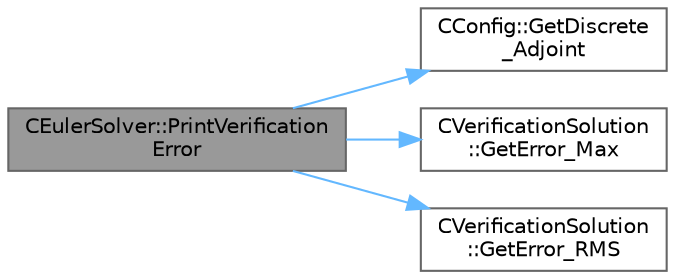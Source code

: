 digraph "CEulerSolver::PrintVerificationError"
{
 // LATEX_PDF_SIZE
  bgcolor="transparent";
  edge [fontname=Helvetica,fontsize=10,labelfontname=Helvetica,labelfontsize=10];
  node [fontname=Helvetica,fontsize=10,shape=box,height=0.2,width=0.4];
  rankdir="LR";
  Node1 [id="Node000001",label="CEulerSolver::PrintVerification\lError",height=0.2,width=0.4,color="gray40", fillcolor="grey60", style="filled", fontcolor="black",tooltip="Print verification error to screen."];
  Node1 -> Node2 [id="edge1_Node000001_Node000002",color="steelblue1",style="solid",tooltip=" "];
  Node2 [id="Node000002",label="CConfig::GetDiscrete\l_Adjoint",height=0.2,width=0.4,color="grey40", fillcolor="white", style="filled",URL="$classCConfig.html#ab3928c4e6debcf50dcd0d38985f6980c",tooltip="Get the indicator whether we are solving an discrete adjoint problem."];
  Node1 -> Node3 [id="edge2_Node000001_Node000003",color="steelblue1",style="solid",tooltip=" "];
  Node3 [id="Node000003",label="CVerificationSolution\l::GetError_Max",height=0.2,width=0.4,color="grey40", fillcolor="white", style="filled",URL="$classCVerificationSolution.html#a5fd9a5bb471932e03b72933691af916a",tooltip="Get the global maximum error for verification cases."];
  Node1 -> Node4 [id="edge3_Node000001_Node000004",color="steelblue1",style="solid",tooltip=" "];
  Node4 [id="Node000004",label="CVerificationSolution\l::GetError_RMS",height=0.2,width=0.4,color="grey40", fillcolor="white", style="filled",URL="$classCVerificationSolution.html#a30a14b2a6e848b0fa92b5fbd8ec3a476",tooltip="Get the global RMS error for verification cases."];
}
